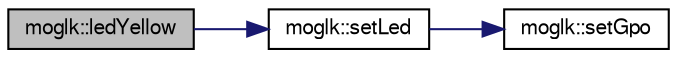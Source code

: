 digraph G
{
  edge [fontname="FreeSans",fontsize="10",labelfontname="FreeSans",labelfontsize="10"];
  node [fontname="FreeSans",fontsize="10",shape=record];
  rankdir=LR;
  Node1 [label="moglk::ledYellow",height=0.2,width=0.4,color="black", fillcolor="grey75", style="filled" fontcolor="black"];
  Node1 -> Node2 [color="midnightblue",fontsize="10",style="solid"];
  Node2 [label="moglk::setLed",height=0.2,width=0.4,color="black", fillcolor="white", style="filled",URL="$classmoglk.html#7a9fe2fe9dd14ac41e4c2429a5ba1312"];
  Node2 -> Node3 [color="midnightblue",fontsize="10",style="solid"];
  Node3 [label="moglk::setGpo",height=0.2,width=0.4,color="black", fillcolor="white", style="filled",URL="$classmoglk.html#4acb0355df560236b463eb323a61f182"];
}

